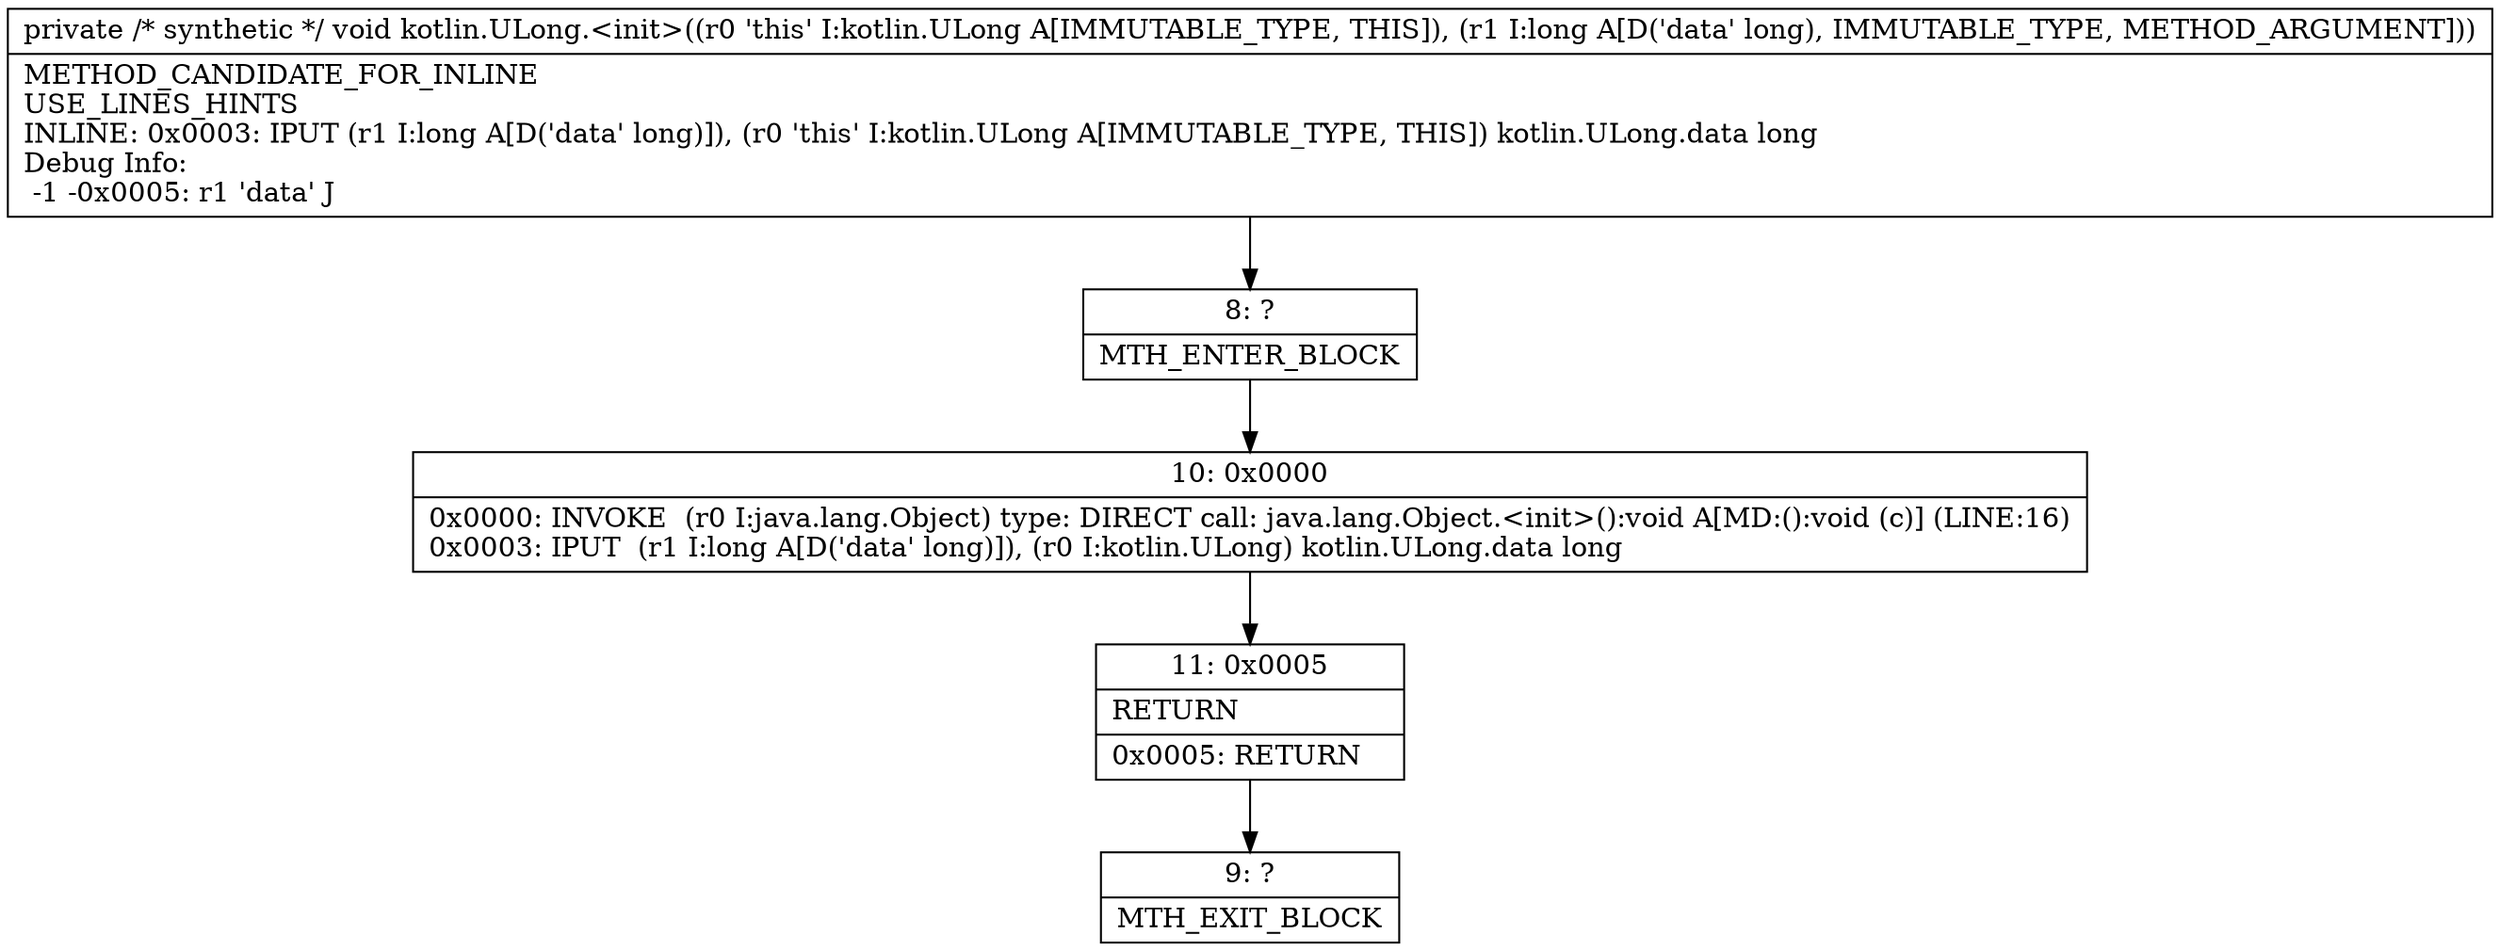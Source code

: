 digraph "CFG forkotlin.ULong.\<init\>(J)V" {
Node_8 [shape=record,label="{8\:\ ?|MTH_ENTER_BLOCK\l}"];
Node_10 [shape=record,label="{10\:\ 0x0000|0x0000: INVOKE  (r0 I:java.lang.Object) type: DIRECT call: java.lang.Object.\<init\>():void A[MD:():void (c)] (LINE:16)\l0x0003: IPUT  (r1 I:long A[D('data' long)]), (r0 I:kotlin.ULong) kotlin.ULong.data long \l}"];
Node_11 [shape=record,label="{11\:\ 0x0005|RETURN\l|0x0005: RETURN   \l}"];
Node_9 [shape=record,label="{9\:\ ?|MTH_EXIT_BLOCK\l}"];
MethodNode[shape=record,label="{private \/* synthetic *\/ void kotlin.ULong.\<init\>((r0 'this' I:kotlin.ULong A[IMMUTABLE_TYPE, THIS]), (r1 I:long A[D('data' long), IMMUTABLE_TYPE, METHOD_ARGUMENT]))  | METHOD_CANDIDATE_FOR_INLINE\lUSE_LINES_HINTS\lINLINE: 0x0003: IPUT  (r1 I:long A[D('data' long)]), (r0 'this' I:kotlin.ULong A[IMMUTABLE_TYPE, THIS]) kotlin.ULong.data long\lDebug Info:\l  \-1 \-0x0005: r1 'data' J\l}"];
MethodNode -> Node_8;Node_8 -> Node_10;
Node_10 -> Node_11;
Node_11 -> Node_9;
}

